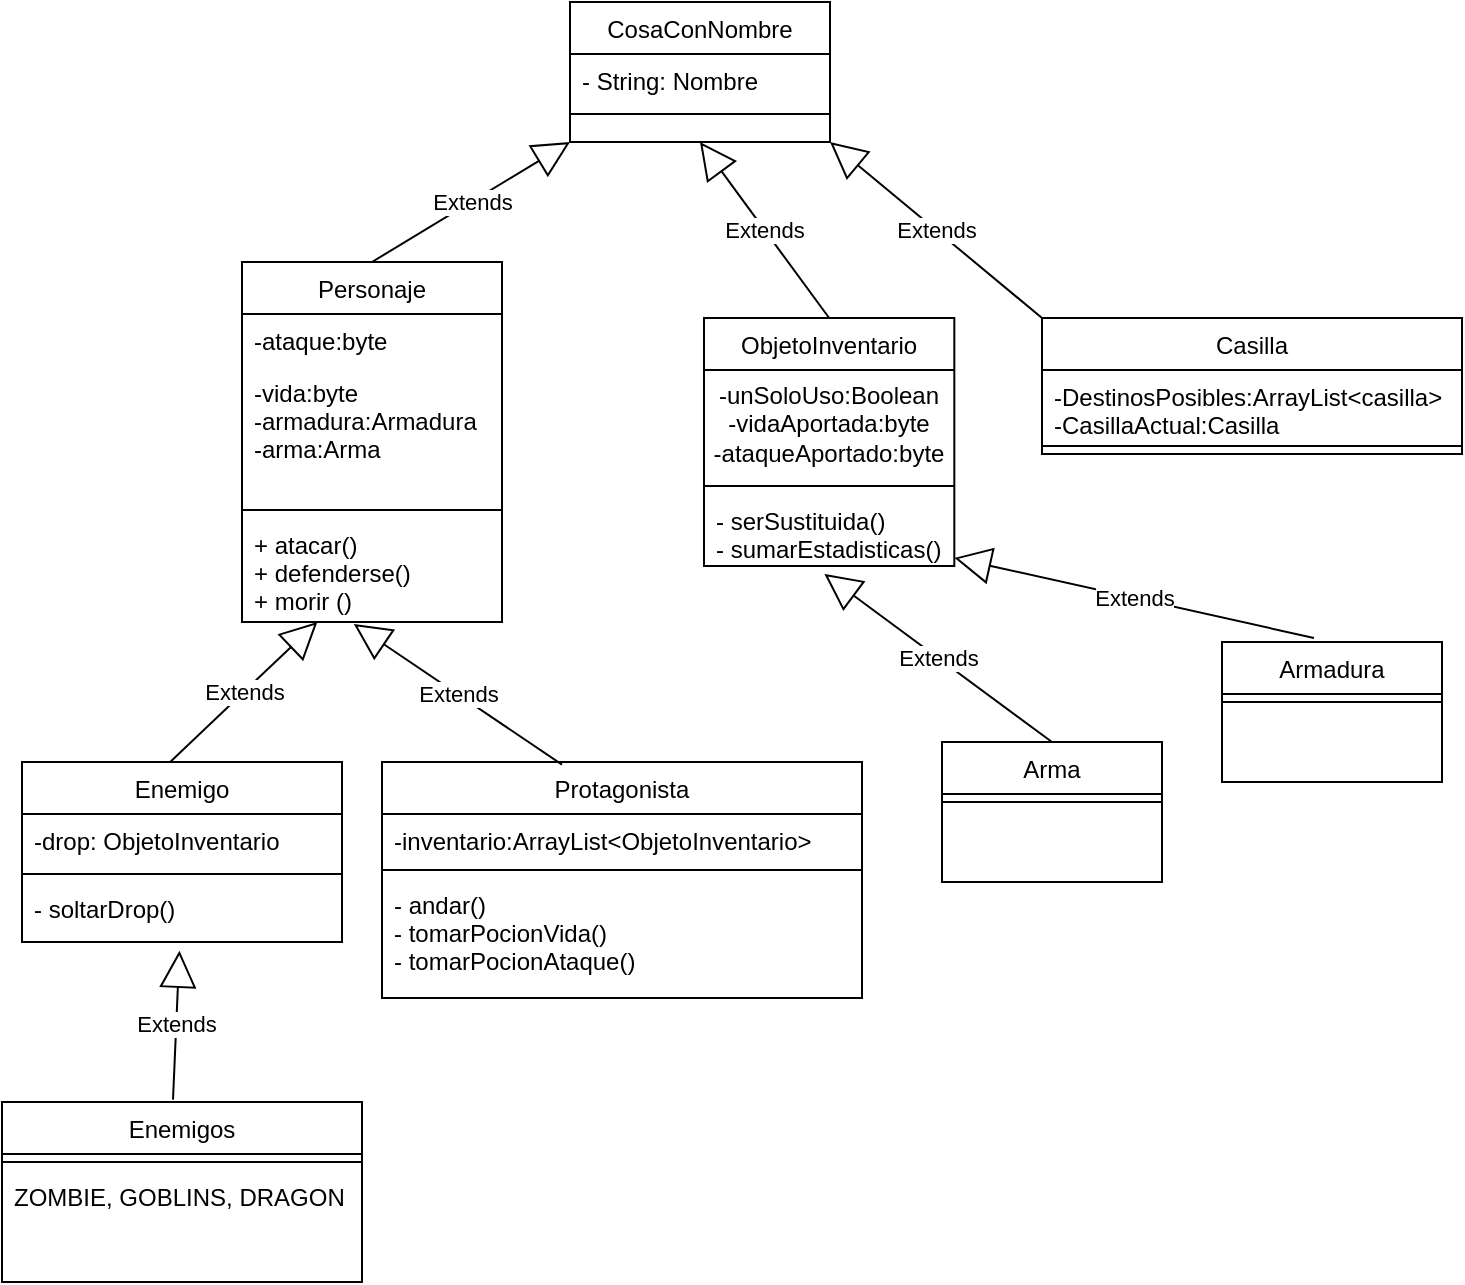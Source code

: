 <mxfile version="14.5.1" type="device"><diagram id="C5RBs43oDa-KdzZeNtuy" name="Page-1"><mxGraphModel dx="981" dy="1736" grid="1" gridSize="10" guides="1" tooltips="1" connect="1" arrows="1" fold="1" page="1" pageScale="1" pageWidth="827" pageHeight="1169" math="0" shadow="0"><root><mxCell id="WIyWlLk6GJQsqaUBKTNV-0"/><mxCell id="WIyWlLk6GJQsqaUBKTNV-1" parent="WIyWlLk6GJQsqaUBKTNV-0"/><mxCell id="zkfFHV4jXpPFQw0GAbJ--0" value="Personaje" style="swimlane;fontStyle=0;align=center;verticalAlign=top;childLayout=stackLayout;horizontal=1;startSize=26;horizontalStack=0;resizeParent=1;resizeLast=0;collapsible=1;marginBottom=0;rounded=0;shadow=0;strokeWidth=1;" parent="WIyWlLk6GJQsqaUBKTNV-1" vertex="1"><mxGeometry x="120" y="10" width="130" height="180" as="geometry"><mxRectangle x="230" y="140" width="160" height="26" as="alternateBounds"/></mxGeometry></mxCell><mxCell id="zkfFHV4jXpPFQw0GAbJ--2" value="-ataque:byte" style="text;align=left;verticalAlign=top;spacingLeft=4;spacingRight=4;overflow=hidden;rotatable=0;points=[[0,0.5],[1,0.5]];portConstraint=eastwest;rounded=0;shadow=0;html=0;" parent="zkfFHV4jXpPFQw0GAbJ--0" vertex="1"><mxGeometry y="26" width="130" height="26" as="geometry"/></mxCell><mxCell id="zkfFHV4jXpPFQw0GAbJ--3" value="-vida:byte&#10;-armadura:Armadura&#10;-arma:Arma&#10;" style="text;align=left;verticalAlign=top;spacingLeft=4;spacingRight=4;overflow=hidden;rotatable=0;points=[[0,0.5],[1,0.5]];portConstraint=eastwest;rounded=0;shadow=0;html=0;" parent="zkfFHV4jXpPFQw0GAbJ--0" vertex="1"><mxGeometry y="52" width="130" height="68" as="geometry"/></mxCell><mxCell id="zkfFHV4jXpPFQw0GAbJ--4" value="" style="line;html=1;strokeWidth=1;align=left;verticalAlign=middle;spacingTop=-1;spacingLeft=3;spacingRight=3;rotatable=0;labelPosition=right;points=[];portConstraint=eastwest;" parent="zkfFHV4jXpPFQw0GAbJ--0" vertex="1"><mxGeometry y="120" width="130" height="8" as="geometry"/></mxCell><mxCell id="zkfFHV4jXpPFQw0GAbJ--5" value="+ atacar()&#10;+ defenderse()&#10;+ morir ()" style="text;align=left;verticalAlign=top;spacingLeft=4;spacingRight=4;overflow=hidden;rotatable=0;points=[[0,0.5],[1,0.5]];portConstraint=eastwest;" parent="zkfFHV4jXpPFQw0GAbJ--0" vertex="1"><mxGeometry y="128" width="130" height="52" as="geometry"/></mxCell><mxCell id="52CqnkGf8ddiblFD36di-8" value="Enemigo&#10;" style="swimlane;fontStyle=0;align=center;verticalAlign=top;childLayout=stackLayout;horizontal=1;startSize=26;horizontalStack=0;resizeParent=1;resizeLast=0;collapsible=1;marginBottom=0;rounded=0;shadow=0;strokeWidth=1;" parent="WIyWlLk6GJQsqaUBKTNV-1" vertex="1"><mxGeometry x="10" y="260" width="160" height="90" as="geometry"><mxRectangle x="230" y="140" width="160" height="26" as="alternateBounds"/></mxGeometry></mxCell><mxCell id="52CqnkGf8ddiblFD36di-9" value="-drop: ObjetoInventario" style="text;align=left;verticalAlign=top;spacingLeft=4;spacingRight=4;overflow=hidden;rotatable=0;points=[[0,0.5],[1,0.5]];portConstraint=eastwest;rounded=0;shadow=0;html=0;" parent="52CqnkGf8ddiblFD36di-8" vertex="1"><mxGeometry y="26" width="160" height="26" as="geometry"/></mxCell><mxCell id="52CqnkGf8ddiblFD36di-10" value="" style="line;html=1;strokeWidth=1;align=left;verticalAlign=middle;spacingTop=-1;spacingLeft=3;spacingRight=3;rotatable=0;labelPosition=right;points=[];portConstraint=eastwest;" parent="52CqnkGf8ddiblFD36di-8" vertex="1"><mxGeometry y="52" width="160" height="8" as="geometry"/></mxCell><mxCell id="52CqnkGf8ddiblFD36di-11" value="- soltarDrop()" style="text;align=left;verticalAlign=top;spacingLeft=4;spacingRight=4;overflow=hidden;rotatable=0;points=[[0,0.5],[1,0.5]];portConstraint=eastwest;" parent="52CqnkGf8ddiblFD36di-8" vertex="1"><mxGeometry y="60" width="160" height="30" as="geometry"/></mxCell><mxCell id="52CqnkGf8ddiblFD36di-30" value="Arma" style="swimlane;fontStyle=0;align=center;verticalAlign=top;childLayout=stackLayout;horizontal=1;startSize=26;horizontalStack=0;resizeParent=1;resizeLast=0;collapsible=1;marginBottom=0;rounded=0;shadow=0;strokeWidth=1;" parent="WIyWlLk6GJQsqaUBKTNV-1" vertex="1"><mxGeometry x="470" y="250" width="110" height="70" as="geometry"><mxRectangle x="230" y="140" width="160" height="26" as="alternateBounds"/></mxGeometry></mxCell><mxCell id="52CqnkGf8ddiblFD36di-33" value="" style="line;html=1;strokeWidth=1;align=left;verticalAlign=middle;spacingTop=-1;spacingLeft=3;spacingRight=3;rotatable=0;labelPosition=right;points=[];portConstraint=eastwest;" parent="52CqnkGf8ddiblFD36di-30" vertex="1"><mxGeometry y="26" width="110" height="8" as="geometry"/></mxCell><mxCell id="52CqnkGf8ddiblFD36di-35" value="ObjetoInventario" style="swimlane;fontStyle=0;align=center;verticalAlign=top;childLayout=stackLayout;horizontal=1;startSize=26;horizontalStack=0;resizeParent=1;resizeLast=0;collapsible=1;marginBottom=0;rounded=0;shadow=0;strokeWidth=1;" parent="WIyWlLk6GJQsqaUBKTNV-1" vertex="1"><mxGeometry x="351" y="38" width="125.16" height="124" as="geometry"><mxRectangle x="230" y="140" width="160" height="26" as="alternateBounds"/></mxGeometry></mxCell><mxCell id="gESvpWQJDr4e82-JTkET-0" value="-unSoloUso:Boolean&lt;br&gt;-vidaAportada:byte&lt;br&gt;-ataqueAportado:byte" style="text;html=1;strokeColor=none;fillColor=none;align=center;verticalAlign=middle;whiteSpace=wrap;rounded=0;" parent="52CqnkGf8ddiblFD36di-35" vertex="1"><mxGeometry y="26" width="125.16" height="54" as="geometry"/></mxCell><mxCell id="52CqnkGf8ddiblFD36di-36" value="" style="line;html=1;strokeWidth=1;align=left;verticalAlign=middle;spacingTop=-1;spacingLeft=3;spacingRight=3;rotatable=0;labelPosition=right;points=[];portConstraint=eastwest;" parent="52CqnkGf8ddiblFD36di-35" vertex="1"><mxGeometry y="80" width="125.16" height="8" as="geometry"/></mxCell><mxCell id="52CqnkGf8ddiblFD36di-37" value="- serSustituida()&#10;- sumarEstadisticas()" style="text;align=left;verticalAlign=top;spacingLeft=4;spacingRight=4;overflow=hidden;rotatable=0;points=[[0,0.5],[1,0.5]];portConstraint=eastwest;" parent="52CqnkGf8ddiblFD36di-35" vertex="1"><mxGeometry y="88" width="125.16" height="36" as="geometry"/></mxCell><mxCell id="52CqnkGf8ddiblFD36di-38" value="Armadura" style="swimlane;fontStyle=0;align=center;verticalAlign=top;childLayout=stackLayout;horizontal=1;startSize=26;horizontalStack=0;resizeParent=1;resizeLast=0;collapsible=1;marginBottom=0;rounded=0;shadow=0;strokeWidth=1;" parent="WIyWlLk6GJQsqaUBKTNV-1" vertex="1"><mxGeometry x="610" y="200" width="110" height="70" as="geometry"><mxRectangle x="230" y="140" width="160" height="26" as="alternateBounds"/></mxGeometry></mxCell><mxCell id="52CqnkGf8ddiblFD36di-39" value="" style="line;html=1;strokeWidth=1;align=left;verticalAlign=middle;spacingTop=-1;spacingLeft=3;spacingRight=3;rotatable=0;labelPosition=right;points=[];portConstraint=eastwest;" parent="52CqnkGf8ddiblFD36di-38" vertex="1"><mxGeometry y="26" width="110" height="8" as="geometry"/></mxCell><mxCell id="ZXZwZlavw7iZ_nK-Vag4-1" value="Protagonista" style="swimlane;fontStyle=0;align=center;verticalAlign=top;childLayout=stackLayout;horizontal=1;startSize=26;horizontalStack=0;resizeParent=1;resizeLast=0;collapsible=1;marginBottom=0;rounded=0;shadow=0;strokeWidth=1;" parent="WIyWlLk6GJQsqaUBKTNV-1" vertex="1"><mxGeometry x="190" y="260" width="240" height="118" as="geometry"><mxRectangle x="230" y="140" width="160" height="26" as="alternateBounds"/></mxGeometry></mxCell><mxCell id="ZXZwZlavw7iZ_nK-Vag4-2" value="-inventario:ArrayList&lt;ObjetoInventario&gt;&#10;" style="text;align=left;verticalAlign=top;spacingLeft=4;spacingRight=4;overflow=hidden;rotatable=0;points=[[0,0.5],[1,0.5]];portConstraint=eastwest;rounded=0;shadow=0;html=0;" parent="ZXZwZlavw7iZ_nK-Vag4-1" vertex="1"><mxGeometry y="26" width="240" height="24" as="geometry"/></mxCell><mxCell id="ZXZwZlavw7iZ_nK-Vag4-3" value="" style="line;html=1;strokeWidth=1;align=left;verticalAlign=middle;spacingTop=-1;spacingLeft=3;spacingRight=3;rotatable=0;labelPosition=right;points=[];portConstraint=eastwest;" parent="ZXZwZlavw7iZ_nK-Vag4-1" vertex="1"><mxGeometry y="50" width="240" height="8" as="geometry"/></mxCell><mxCell id="ZXZwZlavw7iZ_nK-Vag4-4" value="- andar()&#10;- tomarPocionVida()&#10;- tomarPocionAtaque()" style="text;align=left;verticalAlign=top;spacingLeft=4;spacingRight=4;overflow=hidden;rotatable=0;points=[[0,0.5],[1,0.5]];portConstraint=eastwest;" parent="ZXZwZlavw7iZ_nK-Vag4-1" vertex="1"><mxGeometry y="58" width="240" height="60" as="geometry"/></mxCell><mxCell id="ZXZwZlavw7iZ_nK-Vag4-5" value="Extends" style="endArrow=block;endSize=16;endFill=0;html=1;exitX=0.5;exitY=0;exitDx=0;exitDy=0;entryX=0.481;entryY=1.111;entryDx=0;entryDy=0;entryPerimeter=0;" parent="WIyWlLk6GJQsqaUBKTNV-1" source="52CqnkGf8ddiblFD36di-30" target="52CqnkGf8ddiblFD36di-37" edge="1"><mxGeometry width="160" relative="1" as="geometry"><mxPoint x="520" y="708.99" as="sourcePoint"/><mxPoint x="564.047" y="469.998" as="targetPoint"/></mxGeometry></mxCell><mxCell id="ZXZwZlavw7iZ_nK-Vag4-7" value="Extends" style="endArrow=block;endSize=16;endFill=0;html=1;exitX=0.418;exitY=-0.029;exitDx=0;exitDy=0;exitPerimeter=0;" parent="WIyWlLk6GJQsqaUBKTNV-1" source="52CqnkGf8ddiblFD36di-38" target="52CqnkGf8ddiblFD36di-37" edge="1"><mxGeometry width="160" relative="1" as="geometry"><mxPoint x="385" y="790" as="sourcePoint"/><mxPoint x="520" y="490" as="targetPoint"/></mxGeometry></mxCell><mxCell id="ZXZwZlavw7iZ_nK-Vag4-9" value="Extends" style="endArrow=block;endSize=16;endFill=0;html=1;exitX=0.375;exitY=0.011;exitDx=0;exitDy=0;entryX=0.43;entryY=1.019;entryDx=0;entryDy=0;entryPerimeter=0;exitPerimeter=0;" parent="WIyWlLk6GJQsqaUBKTNV-1" source="ZXZwZlavw7iZ_nK-Vag4-1" target="zkfFHV4jXpPFQw0GAbJ--5" edge="1"><mxGeometry width="160" relative="1" as="geometry"><mxPoint x="405" y="810" as="sourcePoint"/><mxPoint x="449.047" y="571.008" as="targetPoint"/></mxGeometry></mxCell><mxCell id="ZXZwZlavw7iZ_nK-Vag4-10" value="Extends" style="endArrow=block;endSize=16;endFill=0;html=1;exitX=0.463;exitY=0;exitDx=0;exitDy=0;exitPerimeter=0;" parent="WIyWlLk6GJQsqaUBKTNV-1" source="52CqnkGf8ddiblFD36di-8" target="zkfFHV4jXpPFQw0GAbJ--5" edge="1"><mxGeometry width="160" relative="1" as="geometry"><mxPoint x="415" y="820" as="sourcePoint"/><mxPoint x="459.047" y="581.008" as="targetPoint"/></mxGeometry></mxCell><mxCell id="gESvpWQJDr4e82-JTkET-1" value="CosaConNombre" style="swimlane;fontStyle=0;align=center;verticalAlign=top;childLayout=stackLayout;horizontal=1;startSize=26;horizontalStack=0;resizeParent=1;resizeLast=0;collapsible=1;marginBottom=0;rounded=0;shadow=0;strokeWidth=1;" parent="WIyWlLk6GJQsqaUBKTNV-1" vertex="1"><mxGeometry x="284" y="-120" width="130" height="70" as="geometry"><mxRectangle x="230" y="140" width="160" height="26" as="alternateBounds"/></mxGeometry></mxCell><mxCell id="gESvpWQJDr4e82-JTkET-2" value="- String: Nombre" style="text;align=left;verticalAlign=top;spacingLeft=4;spacingRight=4;overflow=hidden;rotatable=0;points=[[0,0.5],[1,0.5]];portConstraint=eastwest;rounded=0;shadow=0;html=0;" parent="gESvpWQJDr4e82-JTkET-1" vertex="1"><mxGeometry y="26" width="130" height="26" as="geometry"/></mxCell><mxCell id="gESvpWQJDr4e82-JTkET-4" value="" style="line;html=1;strokeWidth=1;align=left;verticalAlign=middle;spacingTop=-1;spacingLeft=3;spacingRight=3;rotatable=0;labelPosition=right;points=[];portConstraint=eastwest;" parent="gESvpWQJDr4e82-JTkET-1" vertex="1"><mxGeometry y="52" width="130" height="8" as="geometry"/></mxCell><mxCell id="gESvpWQJDr4e82-JTkET-6" value="Extends" style="endArrow=block;endSize=16;endFill=0;html=1;exitX=0.5;exitY=0;exitDx=0;exitDy=0;entryX=0.5;entryY=1;entryDx=0;entryDy=0;" parent="WIyWlLk6GJQsqaUBKTNV-1" source="52CqnkGf8ddiblFD36di-35" target="gESvpWQJDr4e82-JTkET-1" edge="1"><mxGeometry width="160" relative="1" as="geometry"><mxPoint x="290" y="271.298" as="sourcePoint"/><mxPoint x="185.9" y="200.988" as="targetPoint"/></mxGeometry></mxCell><mxCell id="gESvpWQJDr4e82-JTkET-7" value="Extends" style="endArrow=block;endSize=16;endFill=0;html=1;exitX=0.5;exitY=0;exitDx=0;exitDy=0;entryX=0;entryY=1;entryDx=0;entryDy=0;" parent="WIyWlLk6GJQsqaUBKTNV-1" source="zkfFHV4jXpPFQw0GAbJ--0" target="gESvpWQJDr4e82-JTkET-1" edge="1"><mxGeometry width="160" relative="1" as="geometry"><mxPoint x="300" y="281.298" as="sourcePoint"/><mxPoint x="195.9" y="210.988" as="targetPoint"/></mxGeometry></mxCell><mxCell id="GKgFWpgxj5dkyYfslpXb-0" value="Casilla" style="swimlane;fontStyle=0;align=center;verticalAlign=top;childLayout=stackLayout;horizontal=1;startSize=26;horizontalStack=0;resizeParent=1;resizeLast=0;collapsible=1;marginBottom=0;rounded=0;shadow=0;strokeWidth=1;" parent="WIyWlLk6GJQsqaUBKTNV-1" vertex="1"><mxGeometry x="520" y="38" width="210" height="68" as="geometry"><mxRectangle x="230" y="140" width="160" height="26" as="alternateBounds"/></mxGeometry></mxCell><mxCell id="GKgFWpgxj5dkyYfslpXb-1" value="-DestinosPosibles:ArrayList&lt;casilla&gt;&#10;-CasillaActual:Casilla" style="text;align=left;verticalAlign=top;spacingLeft=4;spacingRight=4;overflow=hidden;rotatable=0;points=[[0,0.5],[1,0.5]];portConstraint=eastwest;rounded=0;shadow=0;html=0;" parent="GKgFWpgxj5dkyYfslpXb-0" vertex="1"><mxGeometry y="26" width="210" height="34" as="geometry"/></mxCell><mxCell id="GKgFWpgxj5dkyYfslpXb-2" value="" style="line;html=1;strokeWidth=1;align=left;verticalAlign=middle;spacingTop=-1;spacingLeft=3;spacingRight=3;rotatable=0;labelPosition=right;points=[];portConstraint=eastwest;" parent="GKgFWpgxj5dkyYfslpXb-0" vertex="1"><mxGeometry y="60" width="210" height="8" as="geometry"/></mxCell><mxCell id="GKgFWpgxj5dkyYfslpXb-3" value="Extends" style="endArrow=block;endSize=16;endFill=0;html=1;exitX=0;exitY=0;exitDx=0;exitDy=0;entryX=1;entryY=1;entryDx=0;entryDy=0;" parent="WIyWlLk6GJQsqaUBKTNV-1" source="GKgFWpgxj5dkyYfslpXb-0" target="gESvpWQJDr4e82-JTkET-1" edge="1"><mxGeometry width="160" relative="1" as="geometry"><mxPoint x="557.29" y="18.0" as="sourcePoint"/><mxPoint x="492.71" y="-70" as="targetPoint"/></mxGeometry></mxCell><mxCell id="opa0HoOYpqUNLG-uoBBN-0" value="Enemigos&#10;" style="swimlane;fontStyle=0;align=center;verticalAlign=top;childLayout=stackLayout;horizontal=1;startSize=26;horizontalStack=0;resizeParent=1;resizeLast=0;collapsible=1;marginBottom=0;rounded=0;shadow=0;strokeWidth=1;" vertex="1" parent="WIyWlLk6GJQsqaUBKTNV-1"><mxGeometry y="430" width="180" height="90" as="geometry"><mxRectangle x="230" y="140" width="160" height="26" as="alternateBounds"/></mxGeometry></mxCell><mxCell id="opa0HoOYpqUNLG-uoBBN-2" value="" style="line;html=1;strokeWidth=1;align=left;verticalAlign=middle;spacingTop=-1;spacingLeft=3;spacingRight=3;rotatable=0;labelPosition=right;points=[];portConstraint=eastwest;" vertex="1" parent="opa0HoOYpqUNLG-uoBBN-0"><mxGeometry y="26" width="180" height="8" as="geometry"/></mxCell><mxCell id="opa0HoOYpqUNLG-uoBBN-3" value="ZOMBIE, GOBLINS, DRAGON" style="text;align=left;verticalAlign=top;spacingLeft=4;spacingRight=4;overflow=hidden;rotatable=0;points=[[0,0.5],[1,0.5]];portConstraint=eastwest;" vertex="1" parent="opa0HoOYpqUNLG-uoBBN-0"><mxGeometry y="34" width="180" height="30" as="geometry"/></mxCell><mxCell id="opa0HoOYpqUNLG-uoBBN-4" value="Extends" style="endArrow=block;endSize=16;endFill=0;html=1;exitX=0.475;exitY=-0.013;exitDx=0;exitDy=0;exitPerimeter=0;entryX=0.492;entryY=1.145;entryDx=0;entryDy=0;entryPerimeter=0;" edge="1" parent="WIyWlLk6GJQsqaUBKTNV-1" source="opa0HoOYpqUNLG-uoBBN-0" target="52CqnkGf8ddiblFD36di-11"><mxGeometry width="160" relative="1" as="geometry"><mxPoint x="94.08" y="270" as="sourcePoint"/><mxPoint x="167.668" y="200" as="targetPoint"/></mxGeometry></mxCell></root></mxGraphModel></diagram></mxfile>